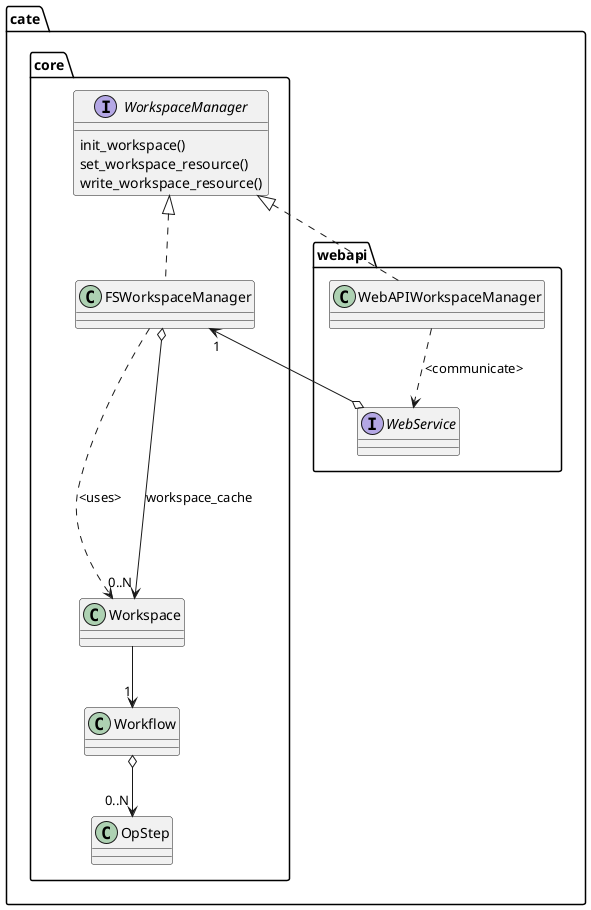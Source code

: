 @startuml

interface cate.core.WorkspaceManager {
    init_workspace()
    set_workspace_resource()
    write_workspace_resource()
}

class cate.core.FSWorkspaceManager implements cate.core.WorkspaceManager {
}

class cate.webapi.WebAPIWorkspaceManager implements cate.core.WorkspaceManager {
}

interface cate.webapi.WebService {
}

class cate.core.Workspace {
}



cate.webapi.WebAPIWorkspaceManager ..> cate.webapi.WebService: <communicate>
cate.core.FSWorkspaceManager ..--> cate.core.Workspace: <uses>
cate.core.FSWorkspaceManager o--> "0..N" cate.core.Workspace: workspace_cache
cate.webapi.WebService o--> "1" cate.core.FSWorkspaceManager
cate.core.Workspace --> "1" cate.core.Workflow
cate.core.Workflow o--> "0..N" cate.core.OpStep

@enduml